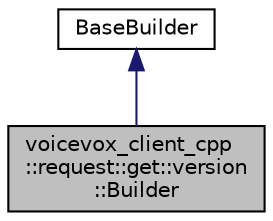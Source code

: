 digraph "voicevox_client_cpp::request::get::version::Builder"
{
 // LATEX_PDF_SIZE
  edge [fontname="Helvetica",fontsize="10",labelfontname="Helvetica",labelfontsize="10"];
  node [fontname="Helvetica",fontsize="10",shape=record];
  Node1 [label="voicevox_client_cpp\l::request::get::version\l::Builder",height=0.2,width=0.4,color="black", fillcolor="grey75", style="filled", fontcolor="black",tooltip="A builder for creating requests to obtain version."];
  Node2 -> Node1 [dir="back",color="midnightblue",fontsize="10",style="solid",fontname="Helvetica"];
  Node2 [label="BaseBuilder",height=0.2,width=0.4,color="black", fillcolor="white", style="filled",URL="$classvoicevox__client__cpp_1_1request_1_1Builder.html",tooltip="A base class for a group of builder classes."];
}
